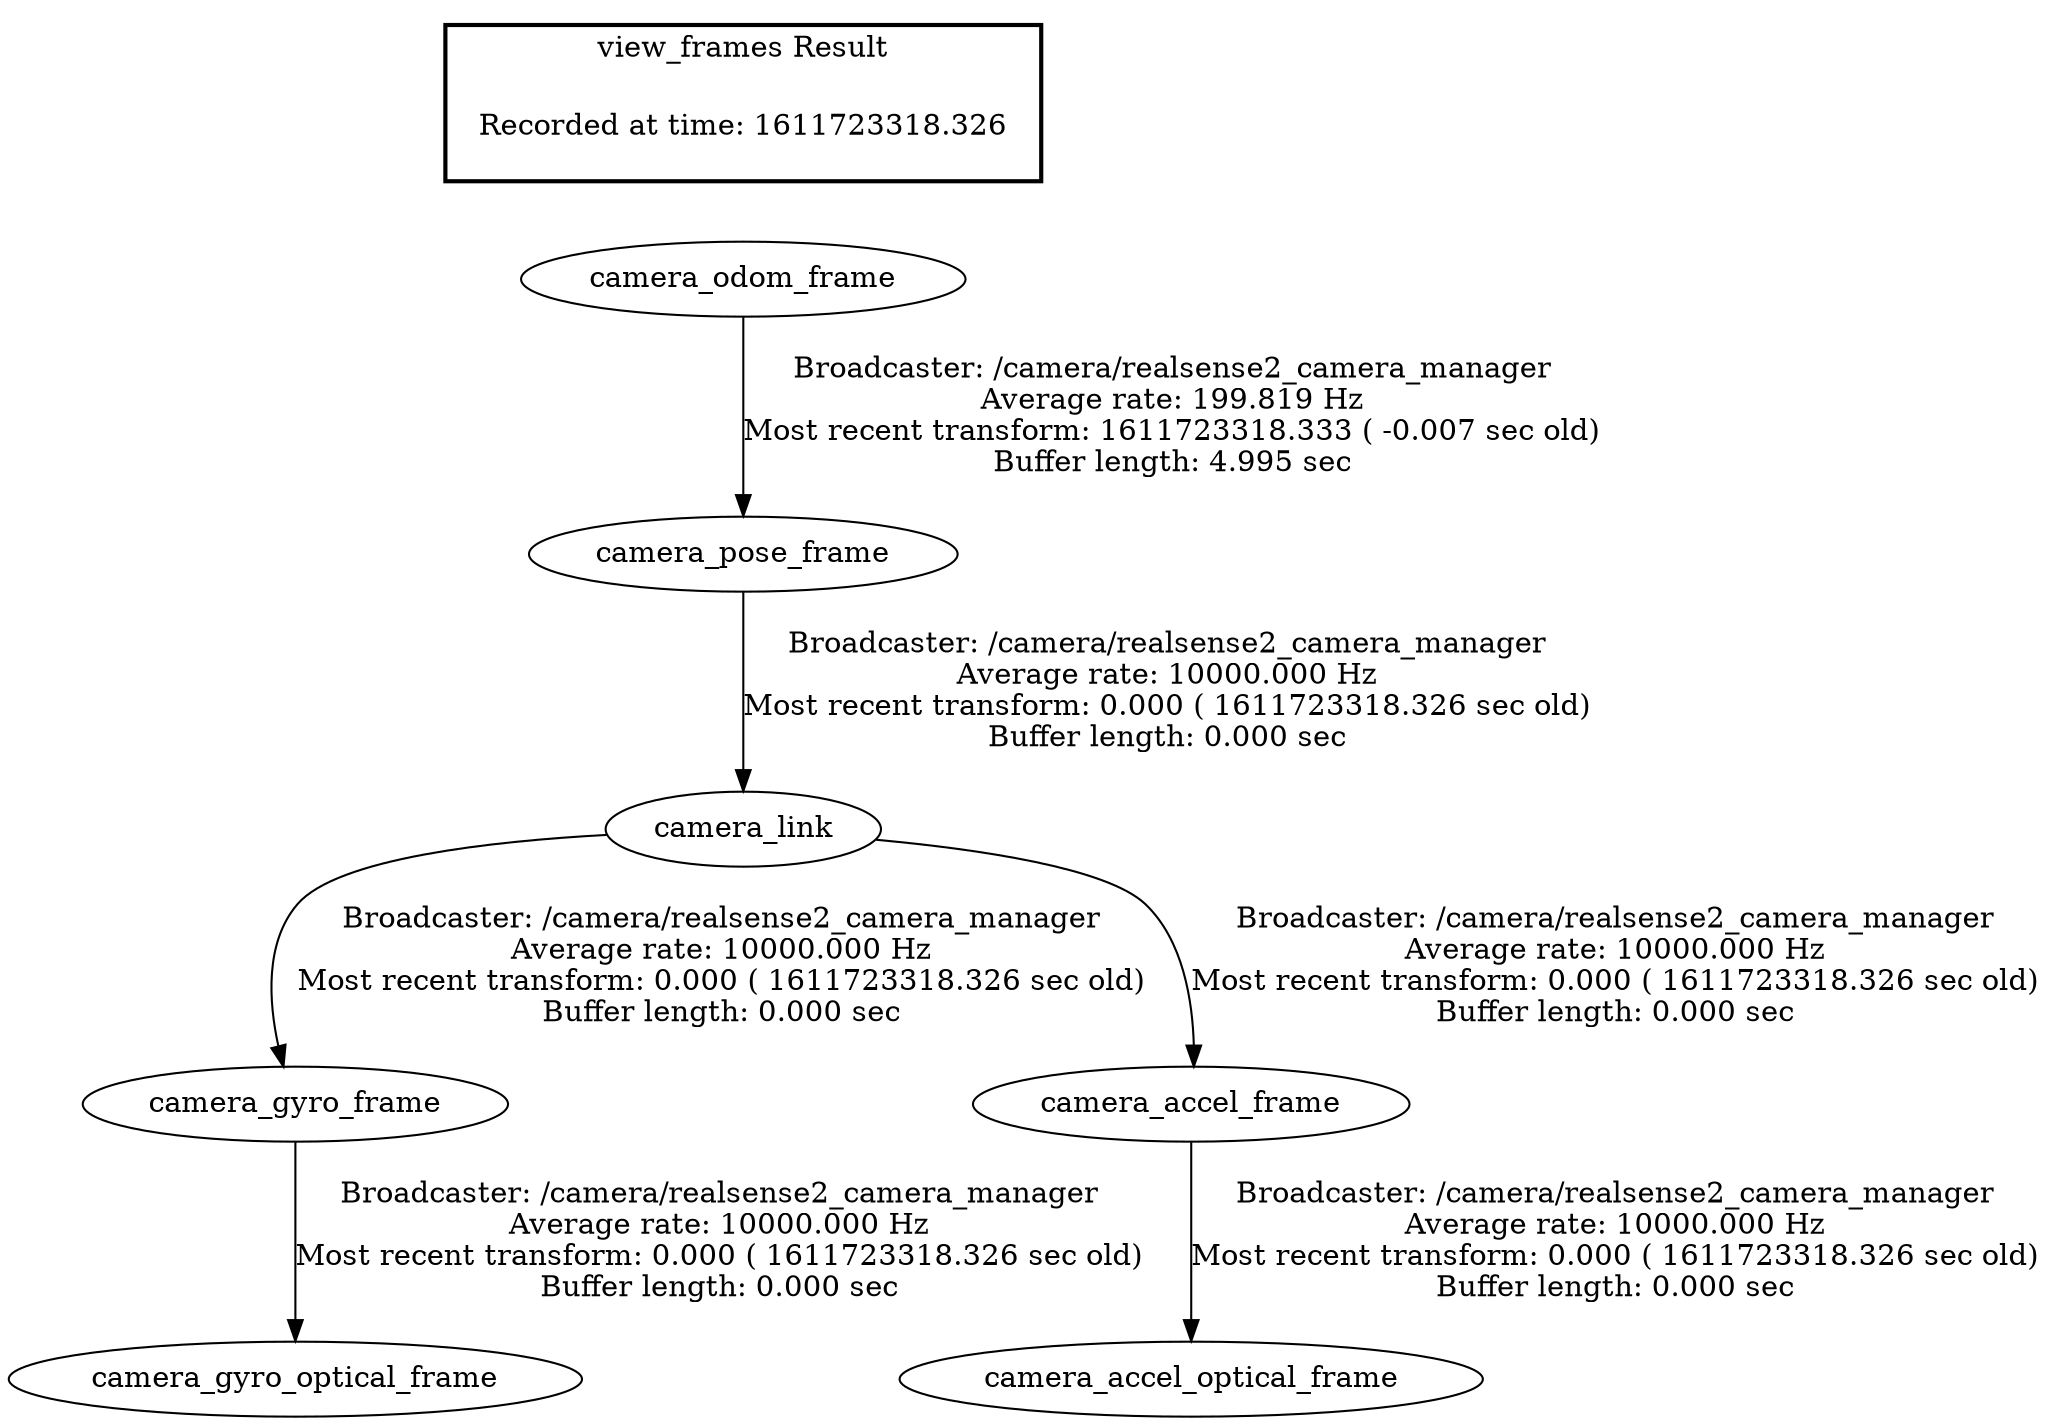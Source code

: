digraph G {
"camera_link" -> "camera_gyro_frame"[label="Broadcaster: /camera/realsense2_camera_manager\nAverage rate: 10000.000 Hz\nMost recent transform: 0.000 ( 1611723318.326 sec old)\nBuffer length: 0.000 sec\n"];
"camera_pose_frame" -> "camera_link"[label="Broadcaster: /camera/realsense2_camera_manager\nAverage rate: 10000.000 Hz\nMost recent transform: 0.000 ( 1611723318.326 sec old)\nBuffer length: 0.000 sec\n"];
"camera_gyro_frame" -> "camera_gyro_optical_frame"[label="Broadcaster: /camera/realsense2_camera_manager\nAverage rate: 10000.000 Hz\nMost recent transform: 0.000 ( 1611723318.326 sec old)\nBuffer length: 0.000 sec\n"];
"camera_link" -> "camera_accel_frame"[label="Broadcaster: /camera/realsense2_camera_manager\nAverage rate: 10000.000 Hz\nMost recent transform: 0.000 ( 1611723318.326 sec old)\nBuffer length: 0.000 sec\n"];
"camera_accel_frame" -> "camera_accel_optical_frame"[label="Broadcaster: /camera/realsense2_camera_manager\nAverage rate: 10000.000 Hz\nMost recent transform: 0.000 ( 1611723318.326 sec old)\nBuffer length: 0.000 sec\n"];
"camera_odom_frame" -> "camera_pose_frame"[label="Broadcaster: /camera/realsense2_camera_manager\nAverage rate: 199.819 Hz\nMost recent transform: 1611723318.333 ( -0.007 sec old)\nBuffer length: 4.995 sec\n"];
edge [style=invis];
 subgraph cluster_legend { style=bold; color=black; label ="view_frames Result";
"Recorded at time: 1611723318.326"[ shape=plaintext ] ;
 }->"camera_odom_frame";
}